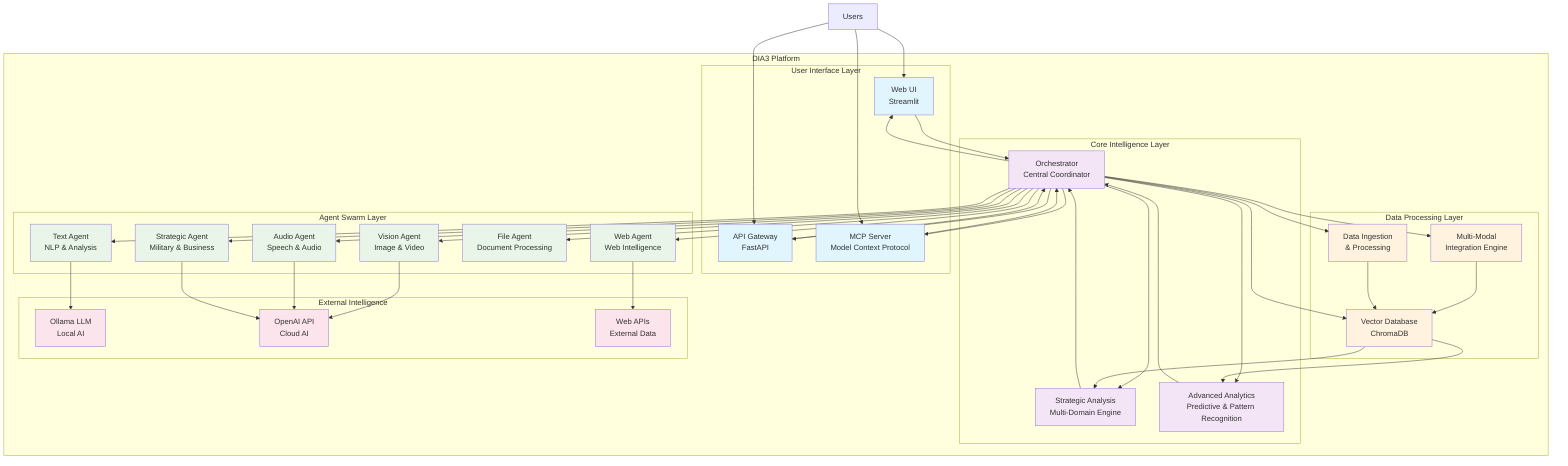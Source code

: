 graph TB
    subgraph "DIA3 Platform"
        subgraph "User Interface Layer"
            UI[Web UI<br/>Streamlit]
            API[API Gateway<br/>FastAPI]
            MCP[MCP Server<br/>Model Context Protocol]
        end
        
        subgraph "Core Intelligence Layer"
            Orchestrator[Orchestrator<br/>Central Coordinator]
            StrategicEngine[Strategic Analysis<br/>Multi-Domain Engine]
            AnalyticsEngine[Advanced Analytics<br/>Predictive & Pattern Recognition]
        end
        
        subgraph "Agent Swarm Layer"
            TextAgent[Text Agent<br/>NLP & Analysis]
            VisionAgent[Vision Agent<br/>Image & Video]
            AudioAgent[Audio Agent<br/>Speech & Audio]
            WebAgent[Web Agent<br/>Web Intelligence]
            FileAgent[File Agent<br/>Document Processing]
            StrategicAgent[Strategic Agent<br/>Military & Business]
        end
        
        subgraph "Data Processing Layer"
            MultiModal[Multi-Modal<br/>Integration Engine]
            DataIngestion[Data Ingestion<br/>& Processing]
            VectorDB[Vector Database<br/>ChromaDB]
        end
        
        subgraph "External Intelligence"
            Ollama[Ollama LLM<br/>Local AI]
            OpenAI[OpenAI API<br/>Cloud AI]
            WebAPIs[Web APIs<br/>External Data]
        end
    end
    
    User[Users] --> UI
    User --> API
    User --> MCP
    
    UI --> Orchestrator
    API --> Orchestrator
    MCP --> Orchestrator
    
    Orchestrator --> StrategicEngine
    Orchestrator --> AnalyticsEngine
    
    Orchestrator --> TextAgent
    Orchestrator --> VisionAgent
    Orchestrator --> AudioAgent
    Orchestrator --> WebAgent
    Orchestrator --> FileAgent
    Orchestrator --> StrategicAgent
    
    Orchestrator --> MultiModal
    Orchestrator --> DataIngestion
    Orchestrator --> VectorDB
    
    TextAgent --> Ollama
    VisionAgent --> OpenAI
    AudioAgent --> OpenAI
    WebAgent --> WebAPIs
    StrategicAgent --> OpenAI
    
    MultiModal --> VectorDB
    DataIngestion --> VectorDB
    VectorDB --> AnalyticsEngine
    VectorDB --> StrategicEngine
    
    StrategicEngine --> Orchestrator
    AnalyticsEngine --> Orchestrator
    Orchestrator --> UI
    Orchestrator --> API
    Orchestrator --> MCP
    
    classDef userLayer fill:#e1f5fe
    classDef coreLayer fill:#f3e5f5
    classDef agentLayer fill:#e8f5e8
    classDef dataLayer fill:#fff3e0
    classDef externalLayer fill:#fce4ec
    
    class UI,API,MCP userLayer
    class Orchestrator,StrategicEngine,AnalyticsEngine coreLayer
    class TextAgent,VisionAgent,AudioAgent,WebAgent,FileAgent,StrategicAgent agentLayer
    class MultiModal,DataIngestion,VectorDB dataLayer
    class Ollama,OpenAI,WebAPIs externalLayer